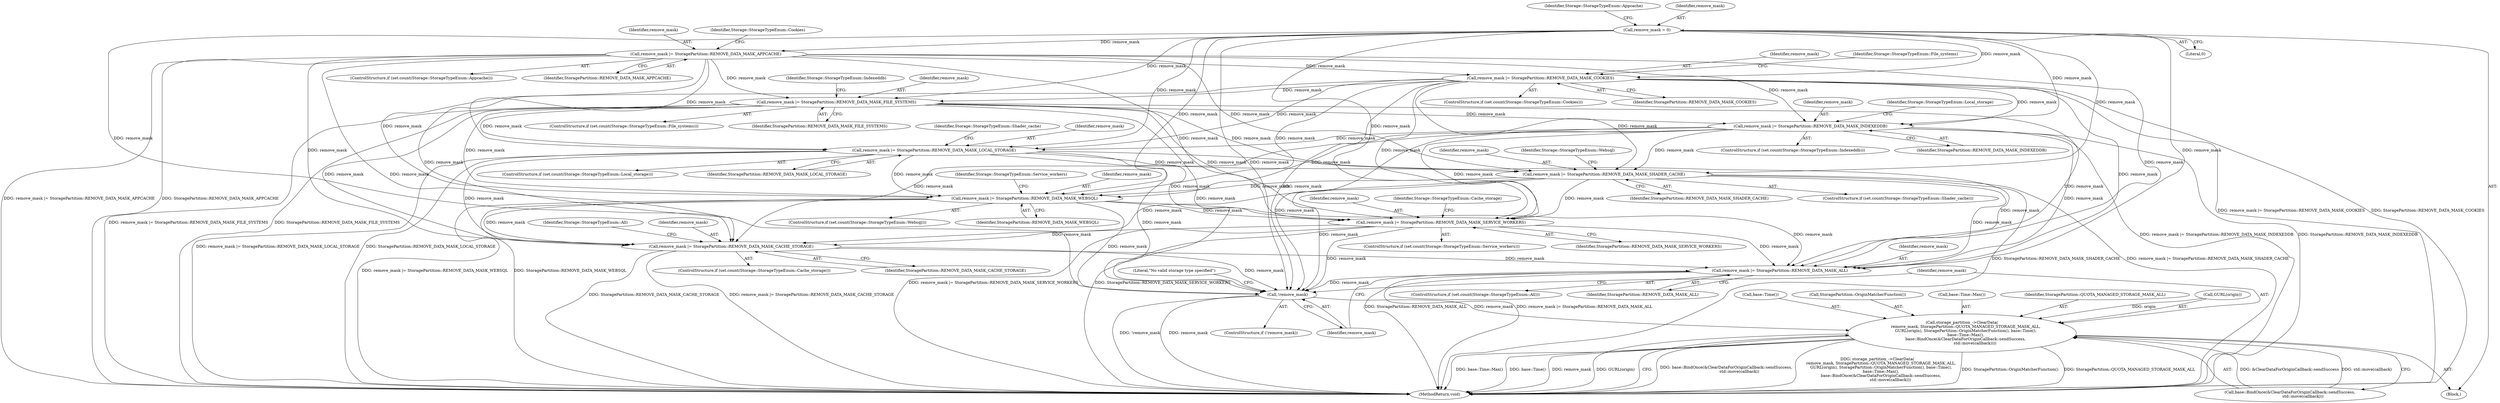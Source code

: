 digraph "0_Chrome_3c8e4852477d5b1e2da877808c998dc57db9460f_29@API" {
"1000166" [label="(Call,remove_mask |= StoragePartition::REMOVE_DATA_MASK_SHADER_CACHE)"];
"1000154" [label="(Call,remove_mask |= StoragePartition::REMOVE_DATA_MASK_INDEXEDDB)"];
"1000148" [label="(Call,remove_mask |= StoragePartition::REMOVE_DATA_MASK_FILE_SYSTEMS)"];
"1000142" [label="(Call,remove_mask |= StoragePartition::REMOVE_DATA_MASK_COOKIES)"];
"1000136" [label="(Call,remove_mask |= StoragePartition::REMOVE_DATA_MASK_APPCACHE)"];
"1000130" [label="(Call,remove_mask = 0)"];
"1000160" [label="(Call,remove_mask |= StoragePartition::REMOVE_DATA_MASK_LOCAL_STORAGE)"];
"1000172" [label="(Call,remove_mask |= StoragePartition::REMOVE_DATA_MASK_WEBSQL)"];
"1000178" [label="(Call,remove_mask |= StoragePartition::REMOVE_DATA_MASK_SERVICE_WORKERS)"];
"1000184" [label="(Call,remove_mask |= StoragePartition::REMOVE_DATA_MASK_CACHE_STORAGE)"];
"1000190" [label="(Call,remove_mask |= StoragePartition::REMOVE_DATA_MASK_ALL)"];
"1000194" [label="(Call,!remove_mask)"];
"1000201" [label="(Call,storage_partition_->ClearData(\n      remove_mask, StoragePartition::QUOTA_MANAGED_STORAGE_MASK_ALL,\n      GURL(origin), StoragePartition::OriginMatcherFunction(), base::Time(),\n      base::Time::Max(),\n      base::BindOnce(&ClearDataForOriginCallback::sendSuccess,\n                     std::move(callback))))"];
"1000133" [label="(ControlStructure,if (set.count(Storage::StorageTypeEnum::Appcache)))"];
"1000104" [label="(Block,)"];
"1000177" [label="(Identifier,Storage::StorageTypeEnum::Service_workers)"];
"1000154" [label="(Call,remove_mask |= StoragePartition::REMOVE_DATA_MASK_INDEXEDDB)"];
"1000148" [label="(Call,remove_mask |= StoragePartition::REMOVE_DATA_MASK_FILE_SYSTEMS)"];
"1000172" [label="(Call,remove_mask |= StoragePartition::REMOVE_DATA_MASK_WEBSQL)"];
"1000155" [label="(Identifier,remove_mask)"];
"1000159" [label="(Identifier,Storage::StorageTypeEnum::Local_storage)"];
"1000167" [label="(Identifier,remove_mask)"];
"1000181" [label="(ControlStructure,if (set.count(Storage::StorageTypeEnum::Cache_storage)))"];
"1000136" [label="(Call,remove_mask |= StoragePartition::REMOVE_DATA_MASK_APPCACHE)"];
"1000190" [label="(Call,remove_mask |= StoragePartition::REMOVE_DATA_MASK_ALL)"];
"1000203" [label="(Identifier,StoragePartition::QUOTA_MANAGED_STORAGE_MASK_ALL)"];
"1000147" [label="(Identifier,Storage::StorageTypeEnum::File_systems)"];
"1000139" [label="(ControlStructure,if (set.count(Storage::StorageTypeEnum::Cookies)))"];
"1000142" [label="(Call,remove_mask |= StoragePartition::REMOVE_DATA_MASK_COOKIES)"];
"1000187" [label="(ControlStructure,if (set.count(Storage::StorageTypeEnum::All)))"];
"1000192" [label="(Identifier,StoragePartition::REMOVE_DATA_MASK_ALL)"];
"1000189" [label="(Identifier,Storage::StorageTypeEnum::All)"];
"1000138" [label="(Identifier,StoragePartition::REMOVE_DATA_MASK_APPCACHE)"];
"1000145" [label="(ControlStructure,if (set.count(Storage::StorageTypeEnum::File_systems)))"];
"1000171" [label="(Identifier,Storage::StorageTypeEnum::Websql)"];
"1000130" [label="(Call,remove_mask = 0)"];
"1000179" [label="(Identifier,remove_mask)"];
"1000169" [label="(ControlStructure,if (set.count(Storage::StorageTypeEnum::Websql)))"];
"1000202" [label="(Identifier,remove_mask)"];
"1000174" [label="(Identifier,StoragePartition::REMOVE_DATA_MASK_WEBSQL)"];
"1000183" [label="(Identifier,Storage::StorageTypeEnum::Cache_storage)"];
"1000151" [label="(ControlStructure,if (set.count(Storage::StorageTypeEnum::Indexeddb)))"];
"1000144" [label="(Identifier,StoragePartition::REMOVE_DATA_MASK_COOKIES)"];
"1000204" [label="(Call,GURL(origin))"];
"1000168" [label="(Identifier,StoragePartition::REMOVE_DATA_MASK_SHADER_CACHE)"];
"1000153" [label="(Identifier,Storage::StorageTypeEnum::Indexeddb)"];
"1000135" [label="(Identifier,Storage::StorageTypeEnum::Appcache)"];
"1000132" [label="(Literal,0)"];
"1000156" [label="(Identifier,StoragePartition::REMOVE_DATA_MASK_INDEXEDDB)"];
"1000201" [label="(Call,storage_partition_->ClearData(\n      remove_mask, StoragePartition::QUOTA_MANAGED_STORAGE_MASK_ALL,\n      GURL(origin), StoragePartition::OriginMatcherFunction(), base::Time(),\n      base::Time::Max(),\n      base::BindOnce(&ClearDataForOriginCallback::sendSuccess,\n                     std::move(callback))))"];
"1000149" [label="(Identifier,remove_mask)"];
"1000163" [label="(ControlStructure,if (set.count(Storage::StorageTypeEnum::Shader_cache)))"];
"1000175" [label="(ControlStructure,if (set.count(Storage::StorageTypeEnum::Service_workers)))"];
"1000186" [label="(Identifier,StoragePartition::REMOVE_DATA_MASK_CACHE_STORAGE)"];
"1000160" [label="(Call,remove_mask |= StoragePartition::REMOVE_DATA_MASK_LOCAL_STORAGE)"];
"1000173" [label="(Identifier,remove_mask)"];
"1000185" [label="(Identifier,remove_mask)"];
"1000165" [label="(Identifier,Storage::StorageTypeEnum::Shader_cache)"];
"1000166" [label="(Call,remove_mask |= StoragePartition::REMOVE_DATA_MASK_SHADER_CACHE)"];
"1000162" [label="(Identifier,StoragePartition::REMOVE_DATA_MASK_LOCAL_STORAGE)"];
"1000131" [label="(Identifier,remove_mask)"];
"1000191" [label="(Identifier,remove_mask)"];
"1000200" [label="(Literal,\"No valid storage type specified\")"];
"1000209" [label="(Call,base::BindOnce(&ClearDataForOriginCallback::sendSuccess,\n                     std::move(callback)))"];
"1000178" [label="(Call,remove_mask |= StoragePartition::REMOVE_DATA_MASK_SERVICE_WORKERS)"];
"1000207" [label="(Call,base::Time())"];
"1000150" [label="(Identifier,StoragePartition::REMOVE_DATA_MASK_FILE_SYSTEMS)"];
"1000214" [label="(MethodReturn,void)"];
"1000157" [label="(ControlStructure,if (set.count(Storage::StorageTypeEnum::Local_storage)))"];
"1000195" [label="(Identifier,remove_mask)"];
"1000206" [label="(Call,StoragePartition::OriginMatcherFunction())"];
"1000208" [label="(Call,base::Time::Max())"];
"1000141" [label="(Identifier,Storage::StorageTypeEnum::Cookies)"];
"1000180" [label="(Identifier,StoragePartition::REMOVE_DATA_MASK_SERVICE_WORKERS)"];
"1000194" [label="(Call,!remove_mask)"];
"1000137" [label="(Identifier,remove_mask)"];
"1000161" [label="(Identifier,remove_mask)"];
"1000193" [label="(ControlStructure,if (!remove_mask))"];
"1000143" [label="(Identifier,remove_mask)"];
"1000184" [label="(Call,remove_mask |= StoragePartition::REMOVE_DATA_MASK_CACHE_STORAGE)"];
"1000166" -> "1000163"  [label="AST: "];
"1000166" -> "1000168"  [label="CFG: "];
"1000167" -> "1000166"  [label="AST: "];
"1000168" -> "1000166"  [label="AST: "];
"1000171" -> "1000166"  [label="CFG: "];
"1000166" -> "1000214"  [label="DDG: StoragePartition::REMOVE_DATA_MASK_SHADER_CACHE"];
"1000166" -> "1000214"  [label="DDG: remove_mask |= StoragePartition::REMOVE_DATA_MASK_SHADER_CACHE"];
"1000154" -> "1000166"  [label="DDG: remove_mask"];
"1000148" -> "1000166"  [label="DDG: remove_mask"];
"1000142" -> "1000166"  [label="DDG: remove_mask"];
"1000160" -> "1000166"  [label="DDG: remove_mask"];
"1000136" -> "1000166"  [label="DDG: remove_mask"];
"1000130" -> "1000166"  [label="DDG: remove_mask"];
"1000166" -> "1000172"  [label="DDG: remove_mask"];
"1000166" -> "1000178"  [label="DDG: remove_mask"];
"1000166" -> "1000184"  [label="DDG: remove_mask"];
"1000166" -> "1000190"  [label="DDG: remove_mask"];
"1000166" -> "1000194"  [label="DDG: remove_mask"];
"1000154" -> "1000151"  [label="AST: "];
"1000154" -> "1000156"  [label="CFG: "];
"1000155" -> "1000154"  [label="AST: "];
"1000156" -> "1000154"  [label="AST: "];
"1000159" -> "1000154"  [label="CFG: "];
"1000154" -> "1000214"  [label="DDG: remove_mask |= StoragePartition::REMOVE_DATA_MASK_INDEXEDDB"];
"1000154" -> "1000214"  [label="DDG: StoragePartition::REMOVE_DATA_MASK_INDEXEDDB"];
"1000148" -> "1000154"  [label="DDG: remove_mask"];
"1000142" -> "1000154"  [label="DDG: remove_mask"];
"1000136" -> "1000154"  [label="DDG: remove_mask"];
"1000130" -> "1000154"  [label="DDG: remove_mask"];
"1000154" -> "1000160"  [label="DDG: remove_mask"];
"1000154" -> "1000172"  [label="DDG: remove_mask"];
"1000154" -> "1000178"  [label="DDG: remove_mask"];
"1000154" -> "1000184"  [label="DDG: remove_mask"];
"1000154" -> "1000190"  [label="DDG: remove_mask"];
"1000154" -> "1000194"  [label="DDG: remove_mask"];
"1000148" -> "1000145"  [label="AST: "];
"1000148" -> "1000150"  [label="CFG: "];
"1000149" -> "1000148"  [label="AST: "];
"1000150" -> "1000148"  [label="AST: "];
"1000153" -> "1000148"  [label="CFG: "];
"1000148" -> "1000214"  [label="DDG: remove_mask |= StoragePartition::REMOVE_DATA_MASK_FILE_SYSTEMS"];
"1000148" -> "1000214"  [label="DDG: StoragePartition::REMOVE_DATA_MASK_FILE_SYSTEMS"];
"1000142" -> "1000148"  [label="DDG: remove_mask"];
"1000136" -> "1000148"  [label="DDG: remove_mask"];
"1000130" -> "1000148"  [label="DDG: remove_mask"];
"1000148" -> "1000160"  [label="DDG: remove_mask"];
"1000148" -> "1000172"  [label="DDG: remove_mask"];
"1000148" -> "1000178"  [label="DDG: remove_mask"];
"1000148" -> "1000184"  [label="DDG: remove_mask"];
"1000148" -> "1000190"  [label="DDG: remove_mask"];
"1000148" -> "1000194"  [label="DDG: remove_mask"];
"1000142" -> "1000139"  [label="AST: "];
"1000142" -> "1000144"  [label="CFG: "];
"1000143" -> "1000142"  [label="AST: "];
"1000144" -> "1000142"  [label="AST: "];
"1000147" -> "1000142"  [label="CFG: "];
"1000142" -> "1000214"  [label="DDG: remove_mask |= StoragePartition::REMOVE_DATA_MASK_COOKIES"];
"1000142" -> "1000214"  [label="DDG: StoragePartition::REMOVE_DATA_MASK_COOKIES"];
"1000136" -> "1000142"  [label="DDG: remove_mask"];
"1000130" -> "1000142"  [label="DDG: remove_mask"];
"1000142" -> "1000160"  [label="DDG: remove_mask"];
"1000142" -> "1000172"  [label="DDG: remove_mask"];
"1000142" -> "1000178"  [label="DDG: remove_mask"];
"1000142" -> "1000184"  [label="DDG: remove_mask"];
"1000142" -> "1000190"  [label="DDG: remove_mask"];
"1000142" -> "1000194"  [label="DDG: remove_mask"];
"1000136" -> "1000133"  [label="AST: "];
"1000136" -> "1000138"  [label="CFG: "];
"1000137" -> "1000136"  [label="AST: "];
"1000138" -> "1000136"  [label="AST: "];
"1000141" -> "1000136"  [label="CFG: "];
"1000136" -> "1000214"  [label="DDG: remove_mask |= StoragePartition::REMOVE_DATA_MASK_APPCACHE"];
"1000136" -> "1000214"  [label="DDG: StoragePartition::REMOVE_DATA_MASK_APPCACHE"];
"1000130" -> "1000136"  [label="DDG: remove_mask"];
"1000136" -> "1000160"  [label="DDG: remove_mask"];
"1000136" -> "1000172"  [label="DDG: remove_mask"];
"1000136" -> "1000178"  [label="DDG: remove_mask"];
"1000136" -> "1000184"  [label="DDG: remove_mask"];
"1000136" -> "1000190"  [label="DDG: remove_mask"];
"1000136" -> "1000194"  [label="DDG: remove_mask"];
"1000130" -> "1000104"  [label="AST: "];
"1000130" -> "1000132"  [label="CFG: "];
"1000131" -> "1000130"  [label="AST: "];
"1000132" -> "1000130"  [label="AST: "];
"1000135" -> "1000130"  [label="CFG: "];
"1000130" -> "1000160"  [label="DDG: remove_mask"];
"1000130" -> "1000172"  [label="DDG: remove_mask"];
"1000130" -> "1000178"  [label="DDG: remove_mask"];
"1000130" -> "1000184"  [label="DDG: remove_mask"];
"1000130" -> "1000190"  [label="DDG: remove_mask"];
"1000130" -> "1000194"  [label="DDG: remove_mask"];
"1000160" -> "1000157"  [label="AST: "];
"1000160" -> "1000162"  [label="CFG: "];
"1000161" -> "1000160"  [label="AST: "];
"1000162" -> "1000160"  [label="AST: "];
"1000165" -> "1000160"  [label="CFG: "];
"1000160" -> "1000214"  [label="DDG: remove_mask |= StoragePartition::REMOVE_DATA_MASK_LOCAL_STORAGE"];
"1000160" -> "1000214"  [label="DDG: StoragePartition::REMOVE_DATA_MASK_LOCAL_STORAGE"];
"1000160" -> "1000172"  [label="DDG: remove_mask"];
"1000160" -> "1000178"  [label="DDG: remove_mask"];
"1000160" -> "1000184"  [label="DDG: remove_mask"];
"1000160" -> "1000190"  [label="DDG: remove_mask"];
"1000160" -> "1000194"  [label="DDG: remove_mask"];
"1000172" -> "1000169"  [label="AST: "];
"1000172" -> "1000174"  [label="CFG: "];
"1000173" -> "1000172"  [label="AST: "];
"1000174" -> "1000172"  [label="AST: "];
"1000177" -> "1000172"  [label="CFG: "];
"1000172" -> "1000214"  [label="DDG: remove_mask |= StoragePartition::REMOVE_DATA_MASK_WEBSQL"];
"1000172" -> "1000214"  [label="DDG: StoragePartition::REMOVE_DATA_MASK_WEBSQL"];
"1000172" -> "1000178"  [label="DDG: remove_mask"];
"1000172" -> "1000184"  [label="DDG: remove_mask"];
"1000172" -> "1000190"  [label="DDG: remove_mask"];
"1000172" -> "1000194"  [label="DDG: remove_mask"];
"1000178" -> "1000175"  [label="AST: "];
"1000178" -> "1000180"  [label="CFG: "];
"1000179" -> "1000178"  [label="AST: "];
"1000180" -> "1000178"  [label="AST: "];
"1000183" -> "1000178"  [label="CFG: "];
"1000178" -> "1000214"  [label="DDG: remove_mask |= StoragePartition::REMOVE_DATA_MASK_SERVICE_WORKERS"];
"1000178" -> "1000214"  [label="DDG: StoragePartition::REMOVE_DATA_MASK_SERVICE_WORKERS"];
"1000178" -> "1000184"  [label="DDG: remove_mask"];
"1000178" -> "1000190"  [label="DDG: remove_mask"];
"1000178" -> "1000194"  [label="DDG: remove_mask"];
"1000184" -> "1000181"  [label="AST: "];
"1000184" -> "1000186"  [label="CFG: "];
"1000185" -> "1000184"  [label="AST: "];
"1000186" -> "1000184"  [label="AST: "];
"1000189" -> "1000184"  [label="CFG: "];
"1000184" -> "1000214"  [label="DDG: StoragePartition::REMOVE_DATA_MASK_CACHE_STORAGE"];
"1000184" -> "1000214"  [label="DDG: remove_mask |= StoragePartition::REMOVE_DATA_MASK_CACHE_STORAGE"];
"1000184" -> "1000190"  [label="DDG: remove_mask"];
"1000184" -> "1000194"  [label="DDG: remove_mask"];
"1000190" -> "1000187"  [label="AST: "];
"1000190" -> "1000192"  [label="CFG: "];
"1000191" -> "1000190"  [label="AST: "];
"1000192" -> "1000190"  [label="AST: "];
"1000195" -> "1000190"  [label="CFG: "];
"1000190" -> "1000214"  [label="DDG: remove_mask |= StoragePartition::REMOVE_DATA_MASK_ALL"];
"1000190" -> "1000214"  [label="DDG: StoragePartition::REMOVE_DATA_MASK_ALL"];
"1000190" -> "1000194"  [label="DDG: remove_mask"];
"1000194" -> "1000193"  [label="AST: "];
"1000194" -> "1000195"  [label="CFG: "];
"1000195" -> "1000194"  [label="AST: "];
"1000200" -> "1000194"  [label="CFG: "];
"1000202" -> "1000194"  [label="CFG: "];
"1000194" -> "1000214"  [label="DDG: !remove_mask"];
"1000194" -> "1000214"  [label="DDG: remove_mask"];
"1000194" -> "1000201"  [label="DDG: remove_mask"];
"1000201" -> "1000104"  [label="AST: "];
"1000201" -> "1000209"  [label="CFG: "];
"1000202" -> "1000201"  [label="AST: "];
"1000203" -> "1000201"  [label="AST: "];
"1000204" -> "1000201"  [label="AST: "];
"1000206" -> "1000201"  [label="AST: "];
"1000207" -> "1000201"  [label="AST: "];
"1000208" -> "1000201"  [label="AST: "];
"1000209" -> "1000201"  [label="AST: "];
"1000214" -> "1000201"  [label="CFG: "];
"1000201" -> "1000214"  [label="DDG: base::BindOnce(&ClearDataForOriginCallback::sendSuccess,\n                     std::move(callback))"];
"1000201" -> "1000214"  [label="DDG: storage_partition_->ClearData(\n      remove_mask, StoragePartition::QUOTA_MANAGED_STORAGE_MASK_ALL,\n      GURL(origin), StoragePartition::OriginMatcherFunction(), base::Time(),\n      base::Time::Max(),\n      base::BindOnce(&ClearDataForOriginCallback::sendSuccess,\n                     std::move(callback)))"];
"1000201" -> "1000214"  [label="DDG: StoragePartition::OriginMatcherFunction()"];
"1000201" -> "1000214"  [label="DDG: StoragePartition::QUOTA_MANAGED_STORAGE_MASK_ALL"];
"1000201" -> "1000214"  [label="DDG: base::Time::Max()"];
"1000201" -> "1000214"  [label="DDG: base::Time()"];
"1000201" -> "1000214"  [label="DDG: remove_mask"];
"1000201" -> "1000214"  [label="DDG: GURL(origin)"];
"1000204" -> "1000201"  [label="DDG: origin"];
"1000209" -> "1000201"  [label="DDG: &ClearDataForOriginCallback::sendSuccess"];
"1000209" -> "1000201"  [label="DDG: std::move(callback)"];
}
